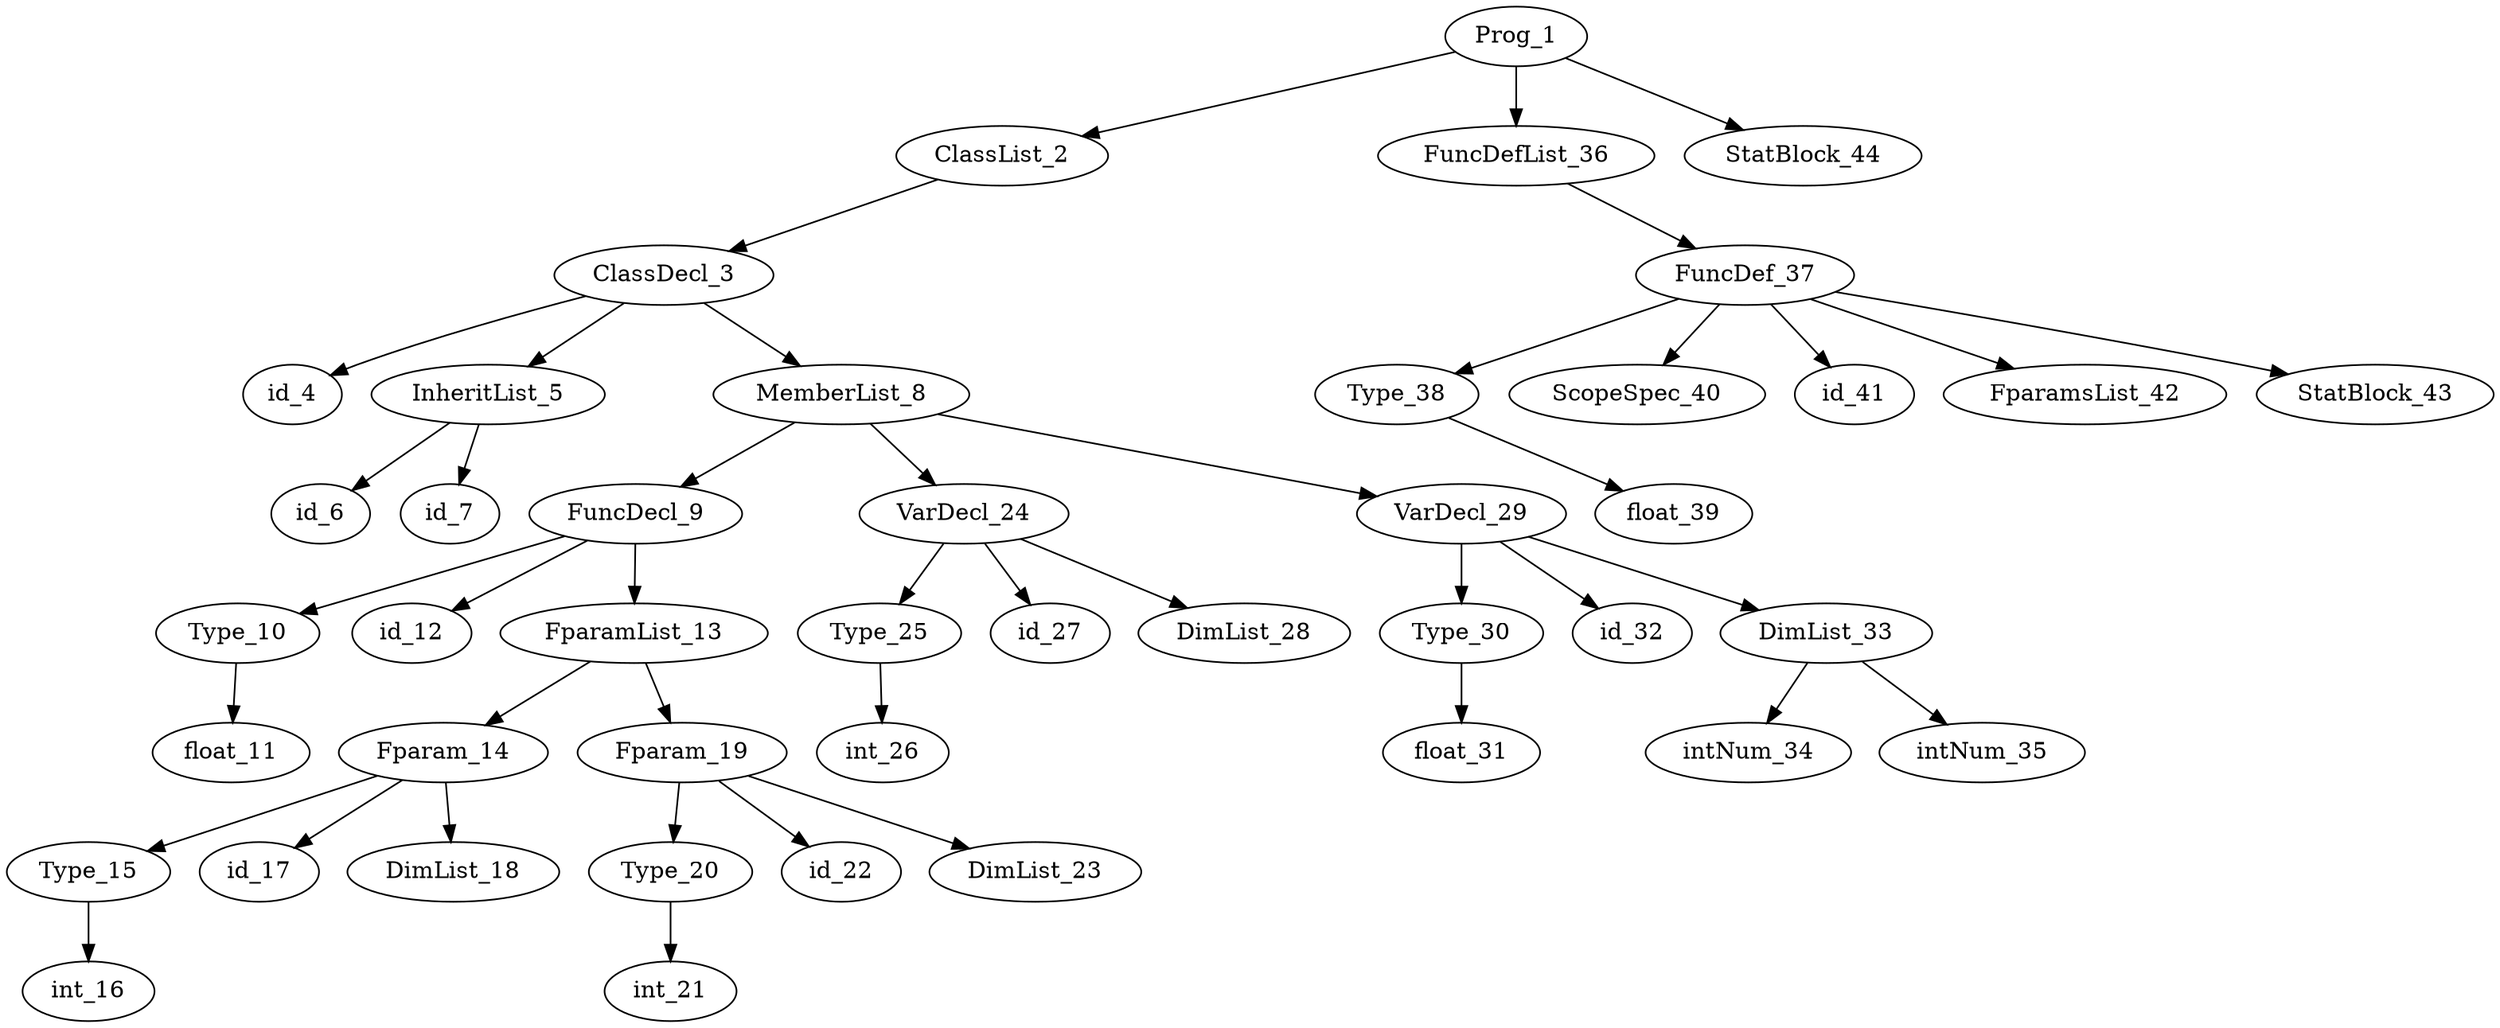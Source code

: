 digraph ast {
	Prog_1->ClassList_2;
	ClassList_2->ClassDecl_3;
	ClassDecl_3->id_4;
	ClassDecl_3->InheritList_5;
	InheritList_5->id_6;
	InheritList_5->id_7;
	ClassDecl_3->MemberList_8;
	MemberList_8->FuncDecl_9;
	FuncDecl_9->Type_10;
	Type_10->float_11;
	FuncDecl_9->id_12;
	FuncDecl_9->FparamList_13;
	FparamList_13->Fparam_14;
	Fparam_14->Type_15;
	Type_15->int_16;
	Fparam_14->id_17;
	Fparam_14->DimList_18;
	FparamList_13->Fparam_19;
	Fparam_19->Type_20;
	Type_20->int_21;
	Fparam_19->id_22;
	Fparam_19->DimList_23;
	MemberList_8->VarDecl_24;
	VarDecl_24->Type_25;
	Type_25->int_26;
	VarDecl_24->id_27;
	VarDecl_24->DimList_28;
	MemberList_8->VarDecl_29;
	VarDecl_29->Type_30;
	Type_30->float_31;
	VarDecl_29->id_32;
	VarDecl_29->DimList_33;
	DimList_33->intNum_34;
	DimList_33->intNum_35;
	Prog_1->FuncDefList_36;
	FuncDefList_36->FuncDef_37;
	FuncDef_37->Type_38;
	Type_38->float_39;
	FuncDef_37->ScopeSpec_40;
	FuncDef_37->id_41;
	FuncDef_37->FparamsList_42;
	FuncDef_37->StatBlock_43;
	Prog_1->StatBlock_44;
	ClassDecl_3;
	ClassList_2;
	DimList_18;
	DimList_23;
	DimList_28;
	DimList_33;
	FparamList_13;
	Fparam_14;
	Fparam_19;
	FparamsList_42;
	FuncDecl_9;
	FuncDefList_36;
	FuncDef_37;
	InheritList_5;
	MemberList_8;
	Prog_1;
	ScopeSpec_40;
	StatBlock_43;
	StatBlock_44;
	Type_10;
	Type_15;
	Type_20;
	Type_25;
	Type_30;
	Type_38;
	VarDecl_24;
	VarDecl_29;
	float_11;
	float_31;
	float_39;
	id_12;
	id_17;
	id_22;
	id_27;
	id_32;
	id_4;
	id_41;
	id_6;
	id_7;
	intNum_34;
	intNum_35;
	int_16;
	int_21;
	int_26;

}
